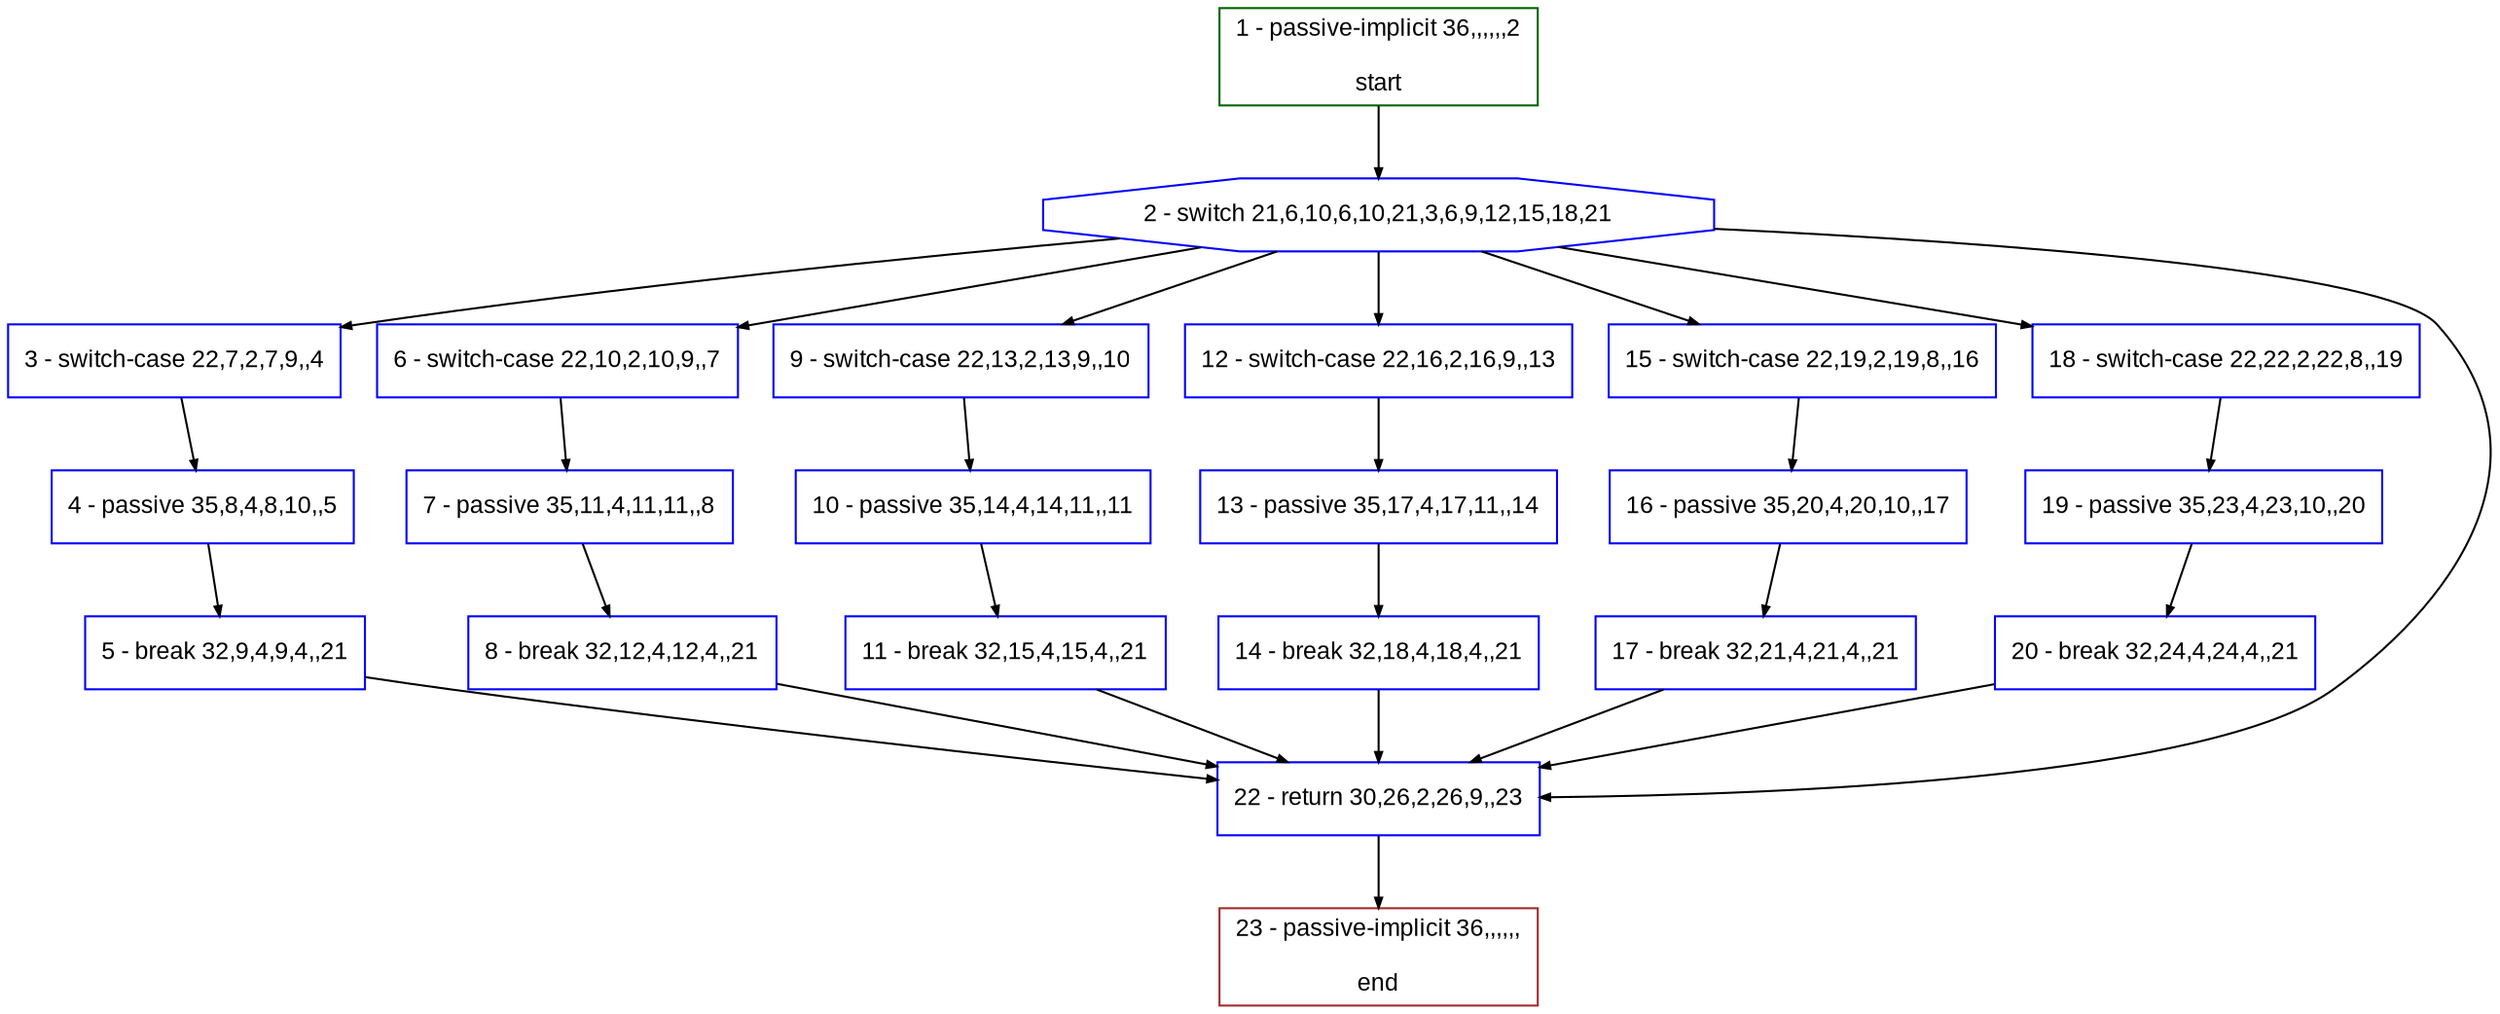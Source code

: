 digraph "" {
  graph [bgcolor="white", fillcolor="#FFFFCC", pack="true", packmode="clust", fontname="Arial", label="", fontsize="12", compound="true", style="rounded,filled"];
  node [node_initialized="no", fillcolor="white", fontname="Arial", label="", color="grey", fontsize="12", fixedsize="false", compound="true", shape="rectangle", style="filled"];
  edge [arrowtail="none", lhead="", fontcolor="black", fontname="Arial", label="", color="black", fontsize="12", arrowhead="normal", arrowsize="0.5", compound="true", ltail="", dir="forward"];
  __N1 [fillcolor="#ffffff", label="2 - switch 21,6,10,6,10,21,3,6,9,12,15,18,21", color="#0000ff", shape="octagon", style="filled"];
  __N2 [fillcolor="#ffffff", label="1 - passive-implicit 36,,,,,,2\n\nstart", color="#006400", shape="box", style="filled"];
  __N3 [fillcolor="#ffffff", label="3 - switch-case 22,7,2,7,9,,4", color="#0000ff", shape="box", style="filled"];
  __N4 [fillcolor="#ffffff", label="6 - switch-case 22,10,2,10,9,,7", color="#0000ff", shape="box", style="filled"];
  __N5 [fillcolor="#ffffff", label="9 - switch-case 22,13,2,13,9,,10", color="#0000ff", shape="box", style="filled"];
  __N6 [fillcolor="#ffffff", label="12 - switch-case 22,16,2,16,9,,13", color="#0000ff", shape="box", style="filled"];
  __N7 [fillcolor="#ffffff", label="15 - switch-case 22,19,2,19,8,,16", color="#0000ff", shape="box", style="filled"];
  __N8 [fillcolor="#ffffff", label="18 - switch-case 22,22,2,22,8,,19", color="#0000ff", shape="box", style="filled"];
  __N9 [fillcolor="#ffffff", label="22 - return 30,26,2,26,9,,23", color="#0000ff", shape="box", style="filled"];
  __N10 [fillcolor="#ffffff", label="4 - passive 35,8,4,8,10,,5", color="#0000ff", shape="box", style="filled"];
  __N11 [fillcolor="#ffffff", label="5 - break 32,9,4,9,4,,21", color="#0000ff", shape="box", style="filled"];
  __N12 [fillcolor="#ffffff", label="7 - passive 35,11,4,11,11,,8", color="#0000ff", shape="box", style="filled"];
  __N13 [fillcolor="#ffffff", label="8 - break 32,12,4,12,4,,21", color="#0000ff", shape="box", style="filled"];
  __N14 [fillcolor="#ffffff", label="10 - passive 35,14,4,14,11,,11", color="#0000ff", shape="box", style="filled"];
  __N15 [fillcolor="#ffffff", label="11 - break 32,15,4,15,4,,21", color="#0000ff", shape="box", style="filled"];
  __N16 [fillcolor="#ffffff", label="13 - passive 35,17,4,17,11,,14", color="#0000ff", shape="box", style="filled"];
  __N17 [fillcolor="#ffffff", label="14 - break 32,18,4,18,4,,21", color="#0000ff", shape="box", style="filled"];
  __N18 [fillcolor="#ffffff", label="16 - passive 35,20,4,20,10,,17", color="#0000ff", shape="box", style="filled"];
  __N19 [fillcolor="#ffffff", label="17 - break 32,21,4,21,4,,21", color="#0000ff", shape="box", style="filled"];
  __N20 [fillcolor="#ffffff", label="19 - passive 35,23,4,23,10,,20", color="#0000ff", shape="box", style="filled"];
  __N21 [fillcolor="#ffffff", label="20 - break 32,24,4,24,4,,21", color="#0000ff", shape="box", style="filled"];
  __N22 [fillcolor="#ffffff", label="23 - passive-implicit 36,,,,,,\n\nend", color="#a52a2a", shape="box", style="filled"];
  __N2 -> __N1 [arrowtail="none", color="#000000", label="", arrowhead="normal", dir="forward"];
  __N1 -> __N3 [arrowtail="none", color="#000000", label="", arrowhead="normal", dir="forward"];
  __N1 -> __N4 [arrowtail="none", color="#000000", label="", arrowhead="normal", dir="forward"];
  __N1 -> __N5 [arrowtail="none", color="#000000", label="", arrowhead="normal", dir="forward"];
  __N1 -> __N6 [arrowtail="none", color="#000000", label="", arrowhead="normal", dir="forward"];
  __N1 -> __N7 [arrowtail="none", color="#000000", label="", arrowhead="normal", dir="forward"];
  __N1 -> __N8 [arrowtail="none", color="#000000", label="", arrowhead="normal", dir="forward"];
  __N1 -> __N9 [arrowtail="none", color="#000000", label="", arrowhead="normal", dir="forward"];
  __N3 -> __N10 [arrowtail="none", color="#000000", label="", arrowhead="normal", dir="forward"];
  __N10 -> __N11 [arrowtail="none", color="#000000", label="", arrowhead="normal", dir="forward"];
  __N11 -> __N9 [arrowtail="none", color="#000000", label="", arrowhead="normal", dir="forward"];
  __N4 -> __N12 [arrowtail="none", color="#000000", label="", arrowhead="normal", dir="forward"];
  __N12 -> __N13 [arrowtail="none", color="#000000", label="", arrowhead="normal", dir="forward"];
  __N13 -> __N9 [arrowtail="none", color="#000000", label="", arrowhead="normal", dir="forward"];
  __N5 -> __N14 [arrowtail="none", color="#000000", label="", arrowhead="normal", dir="forward"];
  __N14 -> __N15 [arrowtail="none", color="#000000", label="", arrowhead="normal", dir="forward"];
  __N15 -> __N9 [arrowtail="none", color="#000000", label="", arrowhead="normal", dir="forward"];
  __N6 -> __N16 [arrowtail="none", color="#000000", label="", arrowhead="normal", dir="forward"];
  __N16 -> __N17 [arrowtail="none", color="#000000", label="", arrowhead="normal", dir="forward"];
  __N17 -> __N9 [arrowtail="none", color="#000000", label="", arrowhead="normal", dir="forward"];
  __N7 -> __N18 [arrowtail="none", color="#000000", label="", arrowhead="normal", dir="forward"];
  __N18 -> __N19 [arrowtail="none", color="#000000", label="", arrowhead="normal", dir="forward"];
  __N19 -> __N9 [arrowtail="none", color="#000000", label="", arrowhead="normal", dir="forward"];
  __N8 -> __N20 [arrowtail="none", color="#000000", label="", arrowhead="normal", dir="forward"];
  __N20 -> __N21 [arrowtail="none", color="#000000", label="", arrowhead="normal", dir="forward"];
  __N21 -> __N9 [arrowtail="none", color="#000000", label="", arrowhead="normal", dir="forward"];
  __N9 -> __N22 [arrowtail="none", color="#000000", label="", arrowhead="normal", dir="forward"];
}
